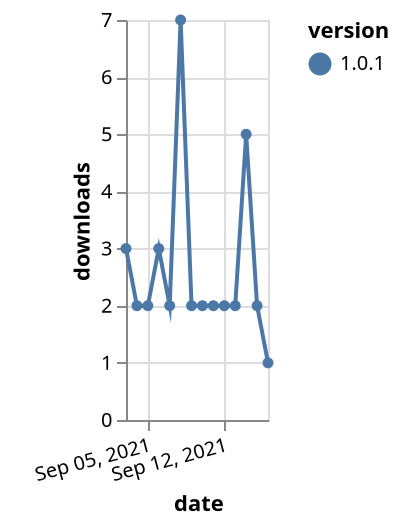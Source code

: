 {"$schema": "https://vega.github.io/schema/vega-lite/v5.json", "description": "A simple bar chart with embedded data.", "data": {"values": [{"date": "2021-09-03", "total": 3135, "delta": 3, "version": "1.0.1"}, {"date": "2021-09-04", "total": 3137, "delta": 2, "version": "1.0.1"}, {"date": "2021-09-05", "total": 3139, "delta": 2, "version": "1.0.1"}, {"date": "2021-09-06", "total": 3142, "delta": 3, "version": "1.0.1"}, {"date": "2021-09-07", "total": 3144, "delta": 2, "version": "1.0.1"}, {"date": "2021-09-08", "total": 3151, "delta": 7, "version": "1.0.1"}, {"date": "2021-09-09", "total": 3153, "delta": 2, "version": "1.0.1"}, {"date": "2021-09-10", "total": 3155, "delta": 2, "version": "1.0.1"}, {"date": "2021-09-11", "total": 3157, "delta": 2, "version": "1.0.1"}, {"date": "2021-09-12", "total": 3159, "delta": 2, "version": "1.0.1"}, {"date": "2021-09-13", "total": 3161, "delta": 2, "version": "1.0.1"}, {"date": "2021-09-14", "total": 3166, "delta": 5, "version": "1.0.1"}, {"date": "2021-09-15", "total": 3168, "delta": 2, "version": "1.0.1"}, {"date": "2021-09-16", "total": 3169, "delta": 1, "version": "1.0.1"}]}, "width": "container", "mark": {"type": "line", "point": {"filled": true}}, "encoding": {"x": {"field": "date", "type": "temporal", "timeUnit": "yearmonthdate", "title": "date", "axis": {"labelAngle": -15}}, "y": {"field": "delta", "type": "quantitative", "title": "downloads"}, "color": {"field": "version", "type": "nominal"}, "tooltip": {"field": "delta"}}}